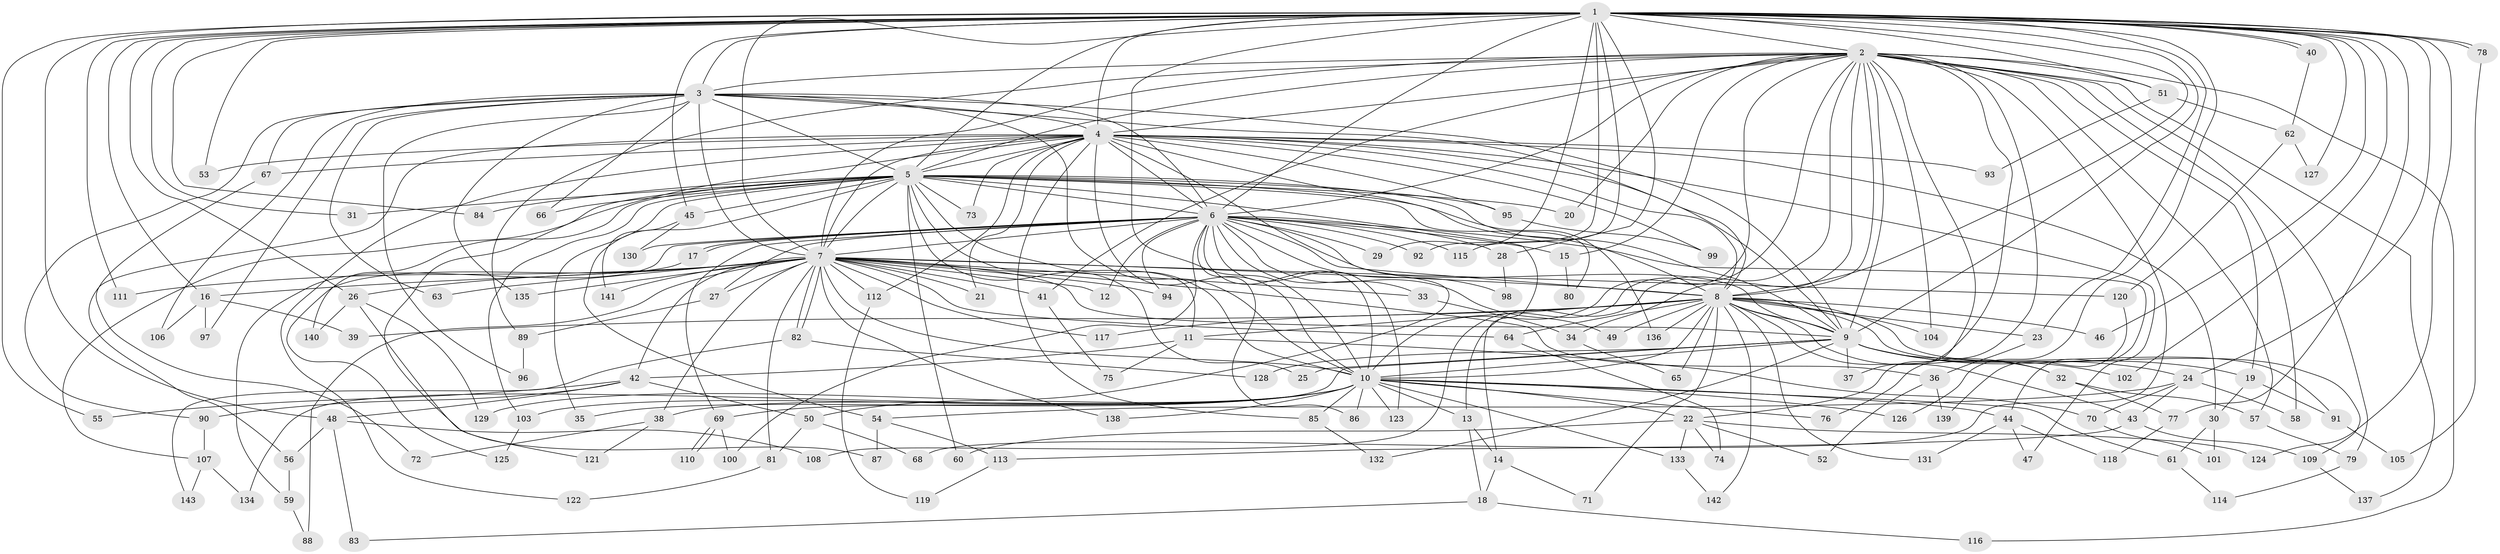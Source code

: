 // coarse degree distribution, {35: 0.008849557522123894, 27: 0.008849557522123894, 25: 0.02654867256637168, 23: 0.02654867256637168, 28: 0.008849557522123894, 6: 0.02654867256637168, 4: 0.10619469026548672, 3: 0.18584070796460178, 2: 0.5309734513274337, 7: 0.008849557522123894, 5: 0.05309734513274336, 8: 0.008849557522123894}
// Generated by graph-tools (version 1.1) at 2025/23/03/03/25 07:23:45]
// undirected, 143 vertices, 311 edges
graph export_dot {
graph [start="1"]
  node [color=gray90,style=filled];
  1;
  2;
  3;
  4;
  5;
  6;
  7;
  8;
  9;
  10;
  11;
  12;
  13;
  14;
  15;
  16;
  17;
  18;
  19;
  20;
  21;
  22;
  23;
  24;
  25;
  26;
  27;
  28;
  29;
  30;
  31;
  32;
  33;
  34;
  35;
  36;
  37;
  38;
  39;
  40;
  41;
  42;
  43;
  44;
  45;
  46;
  47;
  48;
  49;
  50;
  51;
  52;
  53;
  54;
  55;
  56;
  57;
  58;
  59;
  60;
  61;
  62;
  63;
  64;
  65;
  66;
  67;
  68;
  69;
  70;
  71;
  72;
  73;
  74;
  75;
  76;
  77;
  78;
  79;
  80;
  81;
  82;
  83;
  84;
  85;
  86;
  87;
  88;
  89;
  90;
  91;
  92;
  93;
  94;
  95;
  96;
  97;
  98;
  99;
  100;
  101;
  102;
  103;
  104;
  105;
  106;
  107;
  108;
  109;
  110;
  111;
  112;
  113;
  114;
  115;
  116;
  117;
  118;
  119;
  120;
  121;
  122;
  123;
  124;
  125;
  126;
  127;
  128;
  129;
  130;
  131;
  132;
  133;
  134;
  135;
  136;
  137;
  138;
  139;
  140;
  141;
  142;
  143;
  1 -- 2;
  1 -- 3;
  1 -- 4;
  1 -- 5;
  1 -- 6;
  1 -- 7;
  1 -- 8;
  1 -- 9;
  1 -- 10;
  1 -- 16;
  1 -- 23;
  1 -- 24;
  1 -- 26;
  1 -- 28;
  1 -- 29;
  1 -- 31;
  1 -- 40;
  1 -- 40;
  1 -- 45;
  1 -- 46;
  1 -- 48;
  1 -- 51;
  1 -- 53;
  1 -- 55;
  1 -- 77;
  1 -- 78;
  1 -- 78;
  1 -- 84;
  1 -- 92;
  1 -- 102;
  1 -- 111;
  1 -- 115;
  1 -- 124;
  1 -- 126;
  1 -- 127;
  2 -- 3;
  2 -- 4;
  2 -- 5;
  2 -- 6;
  2 -- 7;
  2 -- 8;
  2 -- 9;
  2 -- 10;
  2 -- 13;
  2 -- 15;
  2 -- 19;
  2 -- 20;
  2 -- 22;
  2 -- 34;
  2 -- 37;
  2 -- 41;
  2 -- 51;
  2 -- 57;
  2 -- 58;
  2 -- 68;
  2 -- 76;
  2 -- 79;
  2 -- 89;
  2 -- 104;
  2 -- 108;
  2 -- 116;
  2 -- 137;
  3 -- 4;
  3 -- 5;
  3 -- 6;
  3 -- 7;
  3 -- 8;
  3 -- 9;
  3 -- 10;
  3 -- 63;
  3 -- 66;
  3 -- 67;
  3 -- 90;
  3 -- 96;
  3 -- 97;
  3 -- 106;
  3 -- 135;
  4 -- 5;
  4 -- 6;
  4 -- 7;
  4 -- 8;
  4 -- 9;
  4 -- 10;
  4 -- 21;
  4 -- 30;
  4 -- 47;
  4 -- 50;
  4 -- 53;
  4 -- 56;
  4 -- 67;
  4 -- 73;
  4 -- 85;
  4 -- 93;
  4 -- 95;
  4 -- 99;
  4 -- 112;
  4 -- 121;
  4 -- 122;
  4 -- 136;
  5 -- 6;
  5 -- 7;
  5 -- 8;
  5 -- 9;
  5 -- 10;
  5 -- 11;
  5 -- 14;
  5 -- 20;
  5 -- 25;
  5 -- 31;
  5 -- 35;
  5 -- 45;
  5 -- 54;
  5 -- 60;
  5 -- 66;
  5 -- 73;
  5 -- 80;
  5 -- 84;
  5 -- 95;
  5 -- 103;
  5 -- 107;
  5 -- 140;
  6 -- 7;
  6 -- 8;
  6 -- 9;
  6 -- 10;
  6 -- 12;
  6 -- 15;
  6 -- 17;
  6 -- 17;
  6 -- 27;
  6 -- 28;
  6 -- 29;
  6 -- 33;
  6 -- 44;
  6 -- 49;
  6 -- 59;
  6 -- 69;
  6 -- 86;
  6 -- 92;
  6 -- 94;
  6 -- 98;
  6 -- 100;
  6 -- 115;
  6 -- 123;
  6 -- 130;
  7 -- 8;
  7 -- 9;
  7 -- 10;
  7 -- 12;
  7 -- 16;
  7 -- 21;
  7 -- 26;
  7 -- 27;
  7 -- 33;
  7 -- 36;
  7 -- 38;
  7 -- 41;
  7 -- 42;
  7 -- 63;
  7 -- 64;
  7 -- 81;
  7 -- 82;
  7 -- 82;
  7 -- 88;
  7 -- 94;
  7 -- 111;
  7 -- 112;
  7 -- 117;
  7 -- 120;
  7 -- 135;
  7 -- 138;
  7 -- 141;
  8 -- 9;
  8 -- 10;
  8 -- 11;
  8 -- 23;
  8 -- 32;
  8 -- 39;
  8 -- 43;
  8 -- 46;
  8 -- 49;
  8 -- 64;
  8 -- 65;
  8 -- 71;
  8 -- 91;
  8 -- 104;
  8 -- 109;
  8 -- 117;
  8 -- 131;
  8 -- 136;
  8 -- 142;
  9 -- 10;
  9 -- 19;
  9 -- 24;
  9 -- 25;
  9 -- 32;
  9 -- 37;
  9 -- 102;
  9 -- 128;
  9 -- 132;
  9 -- 134;
  10 -- 13;
  10 -- 22;
  10 -- 35;
  10 -- 38;
  10 -- 44;
  10 -- 61;
  10 -- 69;
  10 -- 76;
  10 -- 85;
  10 -- 86;
  10 -- 103;
  10 -- 123;
  10 -- 126;
  10 -- 129;
  10 -- 133;
  10 -- 138;
  11 -- 42;
  11 -- 70;
  11 -- 75;
  13 -- 14;
  13 -- 18;
  14 -- 18;
  14 -- 71;
  15 -- 80;
  16 -- 39;
  16 -- 97;
  16 -- 106;
  17 -- 125;
  18 -- 83;
  18 -- 116;
  19 -- 30;
  19 -- 91;
  22 -- 52;
  22 -- 60;
  22 -- 74;
  22 -- 124;
  22 -- 133;
  23 -- 36;
  24 -- 43;
  24 -- 54;
  24 -- 58;
  24 -- 70;
  26 -- 87;
  26 -- 129;
  26 -- 140;
  27 -- 89;
  28 -- 98;
  30 -- 61;
  30 -- 101;
  32 -- 57;
  32 -- 77;
  33 -- 34;
  34 -- 65;
  36 -- 52;
  36 -- 139;
  38 -- 72;
  38 -- 121;
  40 -- 62;
  41 -- 75;
  42 -- 48;
  42 -- 50;
  42 -- 55;
  42 -- 90;
  43 -- 109;
  43 -- 113;
  44 -- 47;
  44 -- 118;
  44 -- 131;
  45 -- 130;
  45 -- 141;
  48 -- 56;
  48 -- 83;
  48 -- 108;
  50 -- 68;
  50 -- 81;
  51 -- 62;
  51 -- 93;
  54 -- 87;
  54 -- 113;
  56 -- 59;
  57 -- 79;
  59 -- 88;
  61 -- 114;
  62 -- 120;
  62 -- 127;
  64 -- 74;
  67 -- 72;
  69 -- 100;
  69 -- 110;
  69 -- 110;
  70 -- 101;
  77 -- 118;
  78 -- 105;
  79 -- 114;
  81 -- 122;
  82 -- 128;
  82 -- 143;
  85 -- 132;
  89 -- 96;
  90 -- 107;
  91 -- 105;
  95 -- 99;
  103 -- 125;
  107 -- 134;
  107 -- 143;
  109 -- 137;
  112 -- 119;
  113 -- 119;
  120 -- 139;
  133 -- 142;
}
